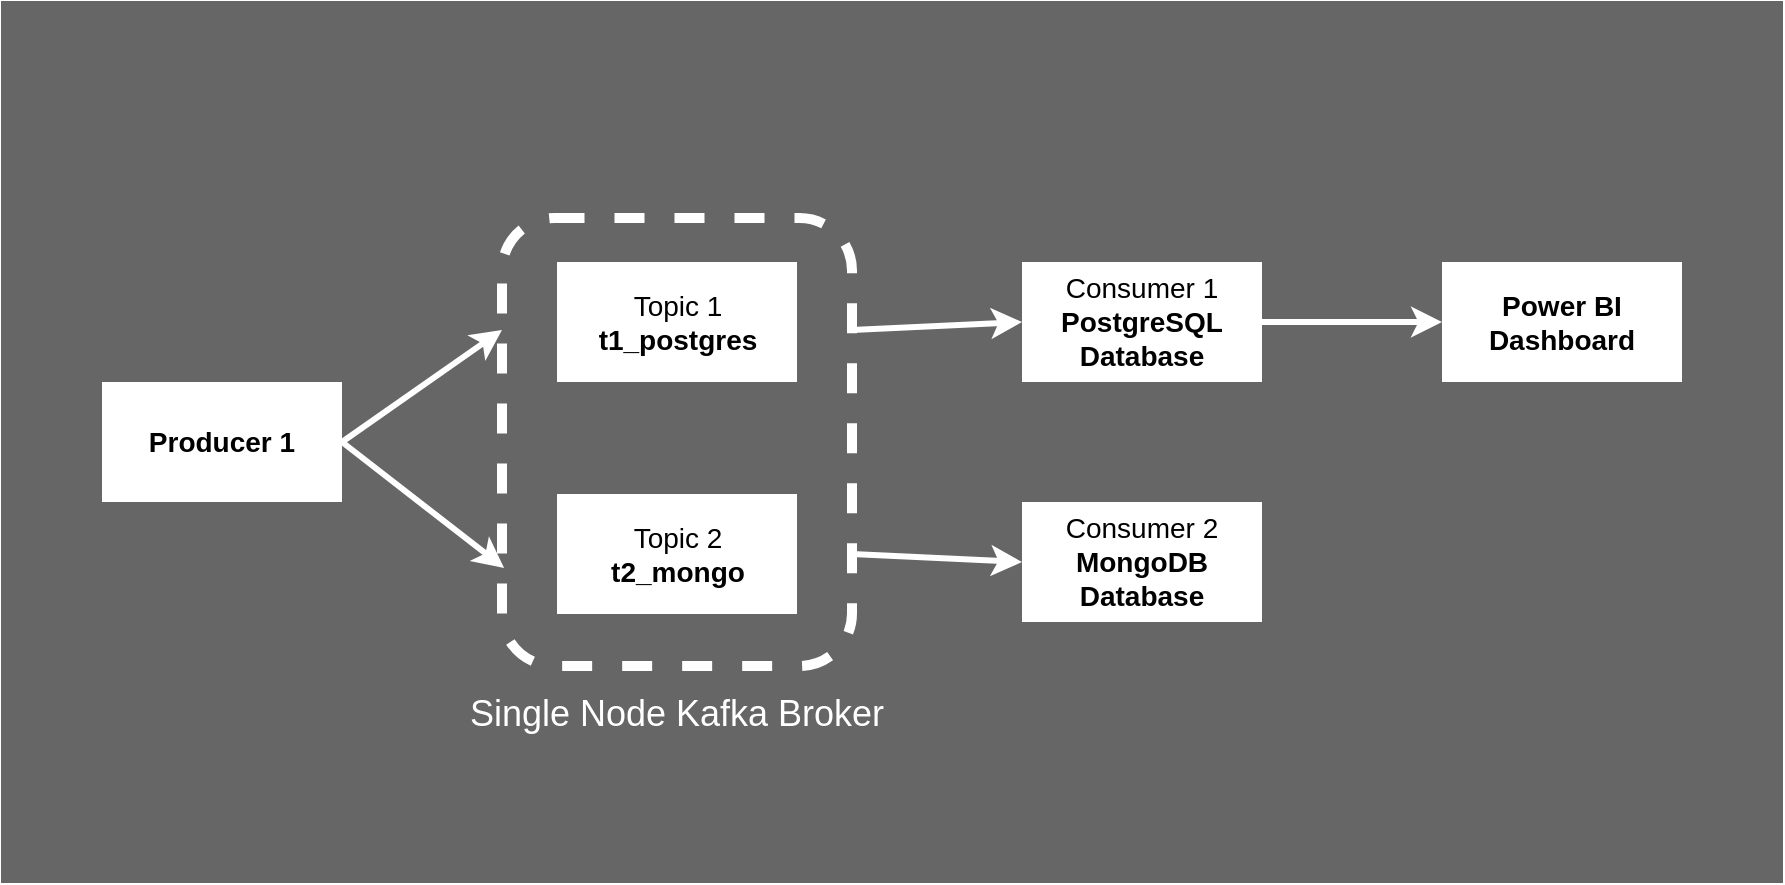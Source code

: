 <mxfile version="13.5.7" type="device"><diagram id="hNyKAzwJeYusGhjo7c52" name="high-level-architecture"><mxGraphModel dx="1024" dy="600" grid="1" gridSize="10" guides="1" tooltips="1" connect="1" arrows="1" fold="1" page="1" pageScale="1" pageWidth="1169" pageHeight="827" math="0" shadow="0"><root><mxCell id="nu2iA5kHgIaFZRJ2IhV0-0"/><mxCell id="nu2iA5kHgIaFZRJ2IhV0-1" parent="nu2iA5kHgIaFZRJ2IhV0-0"/><mxCell id="nu2iA5kHgIaFZRJ2IhV0-2" value="" style="rounded=0;whiteSpace=wrap;html=1;fontColor=#ffffff;fontStyle=1;fontSize=14;fillColor=#666666;strokeColor=#666666;" parent="nu2iA5kHgIaFZRJ2IhV0-1" vertex="1"><mxGeometry x="140" y="194" width="890" height="440" as="geometry"/></mxCell><mxCell id="nu2iA5kHgIaFZRJ2IhV0-3" value="Producer 1" style="rounded=0;whiteSpace=wrap;html=1;fillColor=#FFFFFF;strokeColor=none;fontStyle=1;fontSize=14;" parent="nu2iA5kHgIaFZRJ2IhV0-1" vertex="1"><mxGeometry x="190" y="384" width="120" height="60" as="geometry"/></mxCell><mxCell id="nu2iA5kHgIaFZRJ2IhV0-4" value="" style="rounded=1;whiteSpace=wrap;html=1;fontStyle=1;fontSize=14;strokeColor=#FFFFFF;strokeWidth=5;dashed=1;fillColor=none;" parent="nu2iA5kHgIaFZRJ2IhV0-1" vertex="1"><mxGeometry x="390" y="302" width="175" height="224" as="geometry"/></mxCell><mxCell id="nu2iA5kHgIaFZRJ2IhV0-5" value="&lt;span style=&quot;font-weight: normal&quot;&gt;Consumer 1&lt;br style=&quot;font-size: 14px&quot;&gt;&lt;/span&gt;PostgreSQL Database" style="rounded=0;whiteSpace=wrap;html=1;fillColor=#FFFFFF;strokeColor=none;fontStyle=1;fontSize=14;" parent="nu2iA5kHgIaFZRJ2IhV0-1" vertex="1"><mxGeometry x="650" y="324" width="120" height="60" as="geometry"/></mxCell><mxCell id="nu2iA5kHgIaFZRJ2IhV0-6" value="&lt;span style=&quot;font-weight: normal&quot;&gt;Consumer 2&lt;br style=&quot;font-size: 14px&quot;&gt;&lt;/span&gt;MongoDB Database" style="rounded=0;whiteSpace=wrap;html=1;fillColor=#FFFFFF;strokeColor=none;fontStyle=1;fontSize=14;" parent="nu2iA5kHgIaFZRJ2IhV0-1" vertex="1"><mxGeometry x="650" y="444" width="120" height="60" as="geometry"/></mxCell><mxCell id="nu2iA5kHgIaFZRJ2IhV0-7" value="Power BI&lt;br style=&quot;font-size: 14px;&quot;&gt;Dashboard" style="rounded=0;whiteSpace=wrap;html=1;fillColor=#FFFFFF;strokeColor=none;fontStyle=1;fontSize=14;" parent="nu2iA5kHgIaFZRJ2IhV0-1" vertex="1"><mxGeometry x="860" y="324" width="120" height="60" as="geometry"/></mxCell><mxCell id="nu2iA5kHgIaFZRJ2IhV0-8" value="&lt;span style=&quot;font-weight: normal&quot;&gt;Topic 1&lt;br style=&quot;font-size: 14px&quot;&gt;&lt;/span&gt;t1_postgres" style="rounded=0;whiteSpace=wrap;html=1;fillColor=#FFFFFF;strokeColor=none;fontStyle=1;fontSize=14;" parent="nu2iA5kHgIaFZRJ2IhV0-1" vertex="1"><mxGeometry x="417.5" y="324" width="120" height="60" as="geometry"/></mxCell><mxCell id="nu2iA5kHgIaFZRJ2IhV0-9" value="&lt;span style=&quot;font-weight: normal&quot;&gt;Topic 2&lt;br style=&quot;font-size: 14px&quot;&gt;&lt;/span&gt;t2_mongo" style="rounded=0;whiteSpace=wrap;html=1;fillColor=#FFFFFF;strokeColor=none;fontStyle=1;fontSize=14;" parent="nu2iA5kHgIaFZRJ2IhV0-1" vertex="1"><mxGeometry x="417.5" y="440" width="120" height="60" as="geometry"/></mxCell><mxCell id="nu2iA5kHgIaFZRJ2IhV0-10" value="" style="endArrow=classic;html=1;exitX=1;exitY=0.5;exitDx=0;exitDy=0;entryX=0;entryY=0.25;entryDx=0;entryDy=0;strokeColor=#FFFFFF;strokeWidth=3;fontStyle=1;fontSize=14;" parent="nu2iA5kHgIaFZRJ2IhV0-1" source="nu2iA5kHgIaFZRJ2IhV0-3" target="nu2iA5kHgIaFZRJ2IhV0-4" edge="1"><mxGeometry width="50" height="50" relative="1" as="geometry"><mxPoint x="460" y="450" as="sourcePoint"/><mxPoint x="510" y="400" as="targetPoint"/></mxGeometry></mxCell><mxCell id="nu2iA5kHgIaFZRJ2IhV0-11" value="" style="endArrow=classic;html=1;exitX=1;exitY=0.5;exitDx=0;exitDy=0;entryX=0.006;entryY=0.781;entryDx=0;entryDy=0;strokeColor=#FFFFFF;entryPerimeter=0;strokeWidth=3;fontStyle=1;fontSize=14;" parent="nu2iA5kHgIaFZRJ2IhV0-1" source="nu2iA5kHgIaFZRJ2IhV0-3" target="nu2iA5kHgIaFZRJ2IhV0-4" edge="1"><mxGeometry width="50" height="50" relative="1" as="geometry"><mxPoint x="320" y="424" as="sourcePoint"/><mxPoint x="400" y="368" as="targetPoint"/></mxGeometry></mxCell><mxCell id="nu2iA5kHgIaFZRJ2IhV0-12" value="" style="endArrow=classic;html=1;exitX=1;exitY=0.25;exitDx=0;exitDy=0;entryX=0;entryY=0.5;entryDx=0;entryDy=0;strokeColor=#FFFFFF;strokeWidth=3;fontStyle=1;fontSize=14;" parent="nu2iA5kHgIaFZRJ2IhV0-1" source="nu2iA5kHgIaFZRJ2IhV0-4" target="nu2iA5kHgIaFZRJ2IhV0-5" edge="1"><mxGeometry width="50" height="50" relative="1" as="geometry"><mxPoint x="330" y="434" as="sourcePoint"/><mxPoint x="410" y="378" as="targetPoint"/></mxGeometry></mxCell><mxCell id="nu2iA5kHgIaFZRJ2IhV0-13" value="" style="endArrow=classic;html=1;exitX=1;exitY=0.75;exitDx=0;exitDy=0;entryX=0;entryY=0.5;entryDx=0;entryDy=0;strokeColor=#FFFFFF;strokeWidth=3;fontStyle=1;fontSize=14;" parent="nu2iA5kHgIaFZRJ2IhV0-1" source="nu2iA5kHgIaFZRJ2IhV0-4" target="nu2iA5kHgIaFZRJ2IhV0-6" edge="1"><mxGeometry width="50" height="50" relative="1" as="geometry"><mxPoint x="340" y="444" as="sourcePoint"/><mxPoint x="420" y="388" as="targetPoint"/></mxGeometry></mxCell><mxCell id="nu2iA5kHgIaFZRJ2IhV0-14" value="" style="endArrow=classic;html=1;exitX=1;exitY=0.5;exitDx=0;exitDy=0;entryX=0;entryY=0.5;entryDx=0;entryDy=0;strokeColor=#FFFFFF;strokeWidth=3;fontStyle=1;fontSize=14;" parent="nu2iA5kHgIaFZRJ2IhV0-1" source="nu2iA5kHgIaFZRJ2IhV0-5" target="nu2iA5kHgIaFZRJ2IhV0-7" edge="1"><mxGeometry width="50" height="50" relative="1" as="geometry"><mxPoint x="350" y="454" as="sourcePoint"/><mxPoint x="430" y="398" as="targetPoint"/></mxGeometry></mxCell><mxCell id="nu2iA5kHgIaFZRJ2IhV0-15" value="Single Node Kafka Broker" style="text;html=1;strokeColor=none;fillColor=none;align=center;verticalAlign=middle;whiteSpace=wrap;rounded=0;fontSize=18;fontColor=#FFFFFF;" parent="nu2iA5kHgIaFZRJ2IhV0-1" vertex="1"><mxGeometry x="360" y="540" width="235" height="20" as="geometry"/></mxCell></root></mxGraphModel></diagram></mxfile>